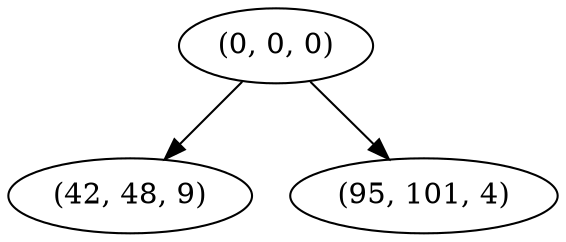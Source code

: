 digraph tree {
    "(0, 0, 0)";
    "(42, 48, 9)";
    "(95, 101, 4)";
    "(0, 0, 0)" -> "(42, 48, 9)";
    "(0, 0, 0)" -> "(95, 101, 4)";
}

